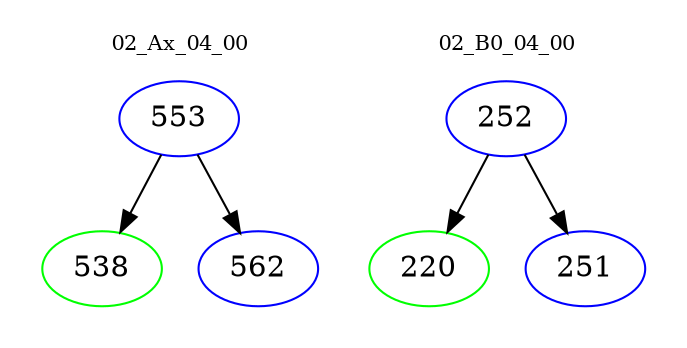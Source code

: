 digraph{
subgraph cluster_0 {
color = white
label = "02_Ax_04_00";
fontsize=10;
T0_553 [label="553", color="blue"]
T0_553 -> T0_538 [color="black"]
T0_538 [label="538", color="green"]
T0_553 -> T0_562 [color="black"]
T0_562 [label="562", color="blue"]
}
subgraph cluster_1 {
color = white
label = "02_B0_04_00";
fontsize=10;
T1_252 [label="252", color="blue"]
T1_252 -> T1_220 [color="black"]
T1_220 [label="220", color="green"]
T1_252 -> T1_251 [color="black"]
T1_251 [label="251", color="blue"]
}
}
